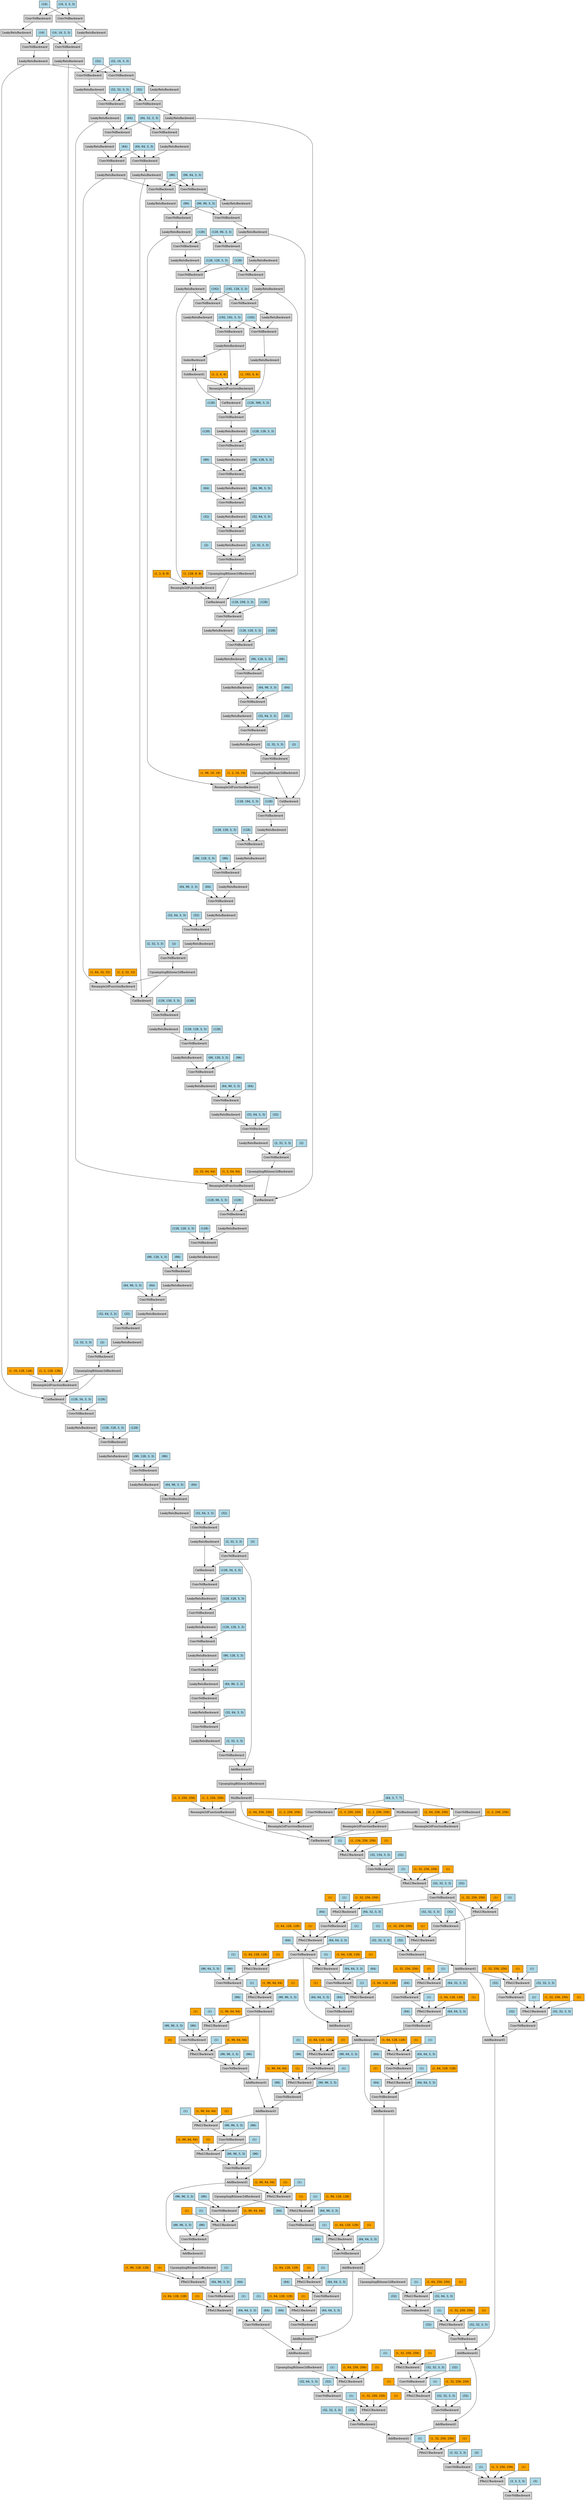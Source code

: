 // LRP
digraph {
	node [shape=box style=filled]
	140433445438032 [label=ConvNdBackward]
	140433444973816 -> 140433445438032
	140433444973816 [label=PReLUBackward]
	140433444566096 -> 140433444973816
	140433444566096 [label=ConvNdBackward]
	140433444973456 -> 140433444566096
	140433444973456 [label=PReLUBackward]
	140433444566480 -> 140433444973456
	140433444566480 [label=AddBackward1]
	140433444566672 -> 140433444566480
	140433444566672 [label=ConvNdBackward]
	140433444972376 -> 140433444566672
	140433444972376 [label=PReLUBackward]
	140433444567056 -> 140433444972376
	140433444567056 [label=ConvNdBackward]
	140433444972016 -> 140433444567056
	140433444972016 [label=PReLUBackward]
	140433444971656 -> 140433444972016
	140433444971656 [label=UpsamplingBilinear2dBackward]
	140433444567568 -> 140433444971656
	140433444567568 [label=AddBackward1]
	140433444567696 -> 140433444567568
	140433444567696 [label=ConvNdBackward]
	140433444970576 -> 140433444567696
	140433444970576 [label=PReLUBackward]
	140433444568080 -> 140433444970576
	140433444568080 [label=ConvNdBackward]
	140433444957792 -> 140433444568080
	140433444957792 [label=PReLUBackward]
	140433444957432 -> 140433444957792
	140433444957432 [label=UpsamplingBilinear2dBackward]
	140433444568592 -> 140433444957432
	140433444568592 [label=AddBackward1]
	140433444568720 -> 140433444568592
	140433444568720 [label=ConvNdBackward]
	140433445477624 -> 140433444568720
	140433445477624 [label=PReLUBackward]
	140433444573264 -> 140433445477624
	140433444573264 [label=ConvNdBackward]
	140433445477264 -> 140433444573264
	140433445477264 [label=PReLUBackward]
	140433444568784 -> 140433445477264
	140433444568784 [label=AddBackward1]
	140433444573776 -> 140433444568784
	140433444573776 [label=ConvNdBackward]
	140433445476904 -> 140433444573776
	140433445476904 [label=PReLUBackward]
	140433444574160 -> 140433445476904
	140433444574160 [label=ConvNdBackward]
	140433445476544 -> 140433444574160
	140433445476544 [label=PReLUBackward]
	140433444573840 -> 140433445476544
	140433444573840 [label=AddBackward1]
	140433444574672 -> 140433444573840
	140433444574672 [label=AddBackward1]
	140433444574864 -> 140433444574672
	140433444574864 [label=ConvNdBackward]
	140433445475464 -> 140433444574864
	140433445475464 [label=PReLUBackward]
	140433444575248 -> 140433445475464
	140433444575248 [label=ConvNdBackward]
	140433445475104 -> 140433444575248
	140433445475104 [label=PReLUBackward]
	140433444574928 -> 140433445475104
	140433444574928 [label=ConvNdBackward]
	140433445464976 -> 140433444574928
	140433445464976 [label=PReLUBackward]
	140433444575952 -> 140433445464976
	140433444575952 [label=ConvNdBackward]
	140433445464616 -> 140433444575952
	140433445464616 [label=PReLUBackward]
	140433444576336 -> 140433445464616
	140433444576336 [label=ConvNdBackward]
	140433445464256 -> 140433444576336
	140433445464256 [label=PReLUBackward]
	140433444576720 -> 140433445464256
	140433444576720 [label=ConvNdBackward]
	140433445463896 -> 140433444576720
	140433445463896 [label=PReLUBackward]
	140433444577104 -> 140433445463896
	140433444577104 [label=ConvNdBackward]
	140433445462816 -> 140433444577104
	140433445462816 [label=PReLUBackward]
	140433444585744 -> 140433445462816
	140433444585744 [label=ConvNdBackward]
	140433445462456 -> 140433444585744
	140433445462456 [label=PReLUBackward]
	140433444586128 -> 140433445462456
	140433444586128 [label=CatBackward]
	140433445456784 -> 140433444586128
	140433445456784 [label=Resample2dFunctionBackward]
	140433444586384 -> 140433445456784
	140433444586384 [label=MulBackward0]
	140433445456424 -> 140433444586384
	140433445456424 [label=UpsamplingBilinear2dBackward]
	140433444586640 -> 140433445456424
	140433444586640 [label=AddBackward1]
	140433444586832 -> 140433444586640
	140433444586832 [label=ConvNdBackward]
	140433444587088 -> 140433444586832
	140433444587088 [label=LeakyReluBackward]
	140433444587280 -> 140433444587088
	140433444587280 [label=ConvNdBackward]
	140433444587472 -> 140433444587280
	140433444587472 [label=LeakyReluBackward]
	140433444587664 -> 140433444587472
	140433444587664 [label=ConvNdBackward]
	140433444587856 -> 140433444587664
	140433444587856 [label=LeakyReluBackward]
	140433444588048 -> 140433444587856
	140433444588048 [label=ConvNdBackward]
	140433444588240 -> 140433444588048
	140433444588240 [label=LeakyReluBackward]
	140433444588432 -> 140433444588240
	140433444588432 [label=ConvNdBackward]
	140433444588624 -> 140433444588432
	140433444588624 [label=LeakyReluBackward]
	140433444588816 -> 140433444588624
	140433444588816 [label=ConvNdBackward]
	140433444589008 -> 140433444588816
	140433444589008 [label=LeakyReluBackward]
	140433444589200 -> 140433444589008
	140433444589200 [label=ConvNdBackward]
	140433444589392 -> 140433444589200
	140433444589392 [label=CatBackward]
	140433444589520 -> 140433444589392
	140433444589520 [label=LeakyReluBackward]
	140433444589776 -> 140433444589520
	140433444589776 [label=ConvNdBackward]
	140433444589968 -> 140433444589776
	140433444589968 [label=LeakyReluBackward]
	140433444590224 -> 140433444589968
	140433444590224 [label=ConvNdBackward]
	140433444590416 -> 140433444590224
	140433444590416 [label=LeakyReluBackward]
	140433444590672 -> 140433444590416
	140433444590672 [label=ConvNdBackward]
	140433444590864 -> 140433444590672
	140433444590864 [label=LeakyReluBackward]
	140433444591120 -> 140433444590864
	140433444591120 [label=ConvNdBackward]
	140433444591312 -> 140433444591120
	140433444591312 [label=LeakyReluBackward]
	140433444591568 -> 140433444591312
	140433444591568 [label=ConvNdBackward]
	140433444591760 -> 140433444591568
	140433444591760 [label=CatBackward]
	140433444591952 -> 140433444591760
	140433444591952 [label=LeakyReluBackward]
	140433444592144 -> 140433444591952
	140433444592144 [label=ConvNdBackward]
	140433444592336 -> 140433444592144
	140433444592336 [label=LeakyReluBackward]
	140433444592592 -> 140433444592336
	140433444592592 [label=ConvNdBackward]
	140433444592784 -> 140433444592592
	140433444592784 [label="(16, 3, 3, 3)" fillcolor=lightblue]
	140433444592720 -> 140433444592592
	140433444592720 [label="(16)" fillcolor=lightblue]
	140433444592272 -> 140433444592144
	140433444592272 [label="(16, 16, 3, 3)" fillcolor=lightblue]
	140433444592400 -> 140433444592144
	140433444592400 [label="(16)" fillcolor=lightblue]
	140433445456064 -> 140433444591760
	140433445456064 [label=Resample2dFunctionBackward]
	140433444592080 -> 140433445456064
	140433444592080 [label=LeakyReluBackward]
	140433444592848 -> 140433444592080
	140433444592848 [label=ConvNdBackward]
	140433444593040 -> 140433444592848
	140433444593040 [label=LeakyReluBackward]
	140433444593168 -> 140433444593040
	140433444593168 [label=ConvNdBackward]
	140433444592784 -> 140433444593168
	140433444592720 -> 140433444593168
	140433444592272 -> 140433444592848
	140433444592400 -> 140433444592848
	140433445455704 -> 140433445456064
	140433445455704 [label=UpsamplingBilinear2dBackward]
	140433444592528 -> 140433445455704
	140433444592528 [label=ConvNdBackward]
	140433444593296 -> 140433444592528
	140433444593296 [label=LeakyReluBackward]
	140433444593488 -> 140433444593296
	140433444593488 [label=ConvNdBackward]
	140433444593616 -> 140433444593488
	140433444593616 [label=LeakyReluBackward]
	140433444598032 -> 140433444593616
	140433444598032 [label=ConvNdBackward]
	140433444598160 -> 140433444598032
	140433444598160 [label=LeakyReluBackward]
	140433444598416 -> 140433444598160
	140433444598416 [label=ConvNdBackward]
	140433444598608 -> 140433444598416
	140433444598608 [label=LeakyReluBackward]
	140433444598864 -> 140433444598608
	140433444598864 [label=ConvNdBackward]
	140433444599056 -> 140433444598864
	140433444599056 [label=LeakyReluBackward]
	140433444599312 -> 140433444599056
	140433444599312 [label=ConvNdBackward]
	140433444599504 -> 140433444599312
	140433444599504 [label=CatBackward]
	140433444599696 -> 140433444599504
	140433444599696 [label=LeakyReluBackward]
	140433444599888 -> 140433444599696
	140433444599888 [label=ConvNdBackward]
	140433444600080 -> 140433444599888
	140433444600080 [label=LeakyReluBackward]
	140433444600336 -> 140433444600080
	140433444600336 [label=ConvNdBackward]
	140433444591952 -> 140433444600336
	140433444600528 -> 140433444600336
	140433444600528 [label="(32, 16, 3, 3)" fillcolor=lightblue]
	140433444600464 -> 140433444600336
	140433444600464 [label="(32)" fillcolor=lightblue]
	140433444600016 -> 140433444599888
	140433444600016 [label="(32, 32, 3, 3)" fillcolor=lightblue]
	140433444600144 -> 140433444599888
	140433444600144 [label="(32)" fillcolor=lightblue]
	140433445455344 -> 140433444599504
	140433445455344 [label=Resample2dFunctionBackward]
	140433444599824 -> 140433445455344
	140433444599824 [label=LeakyReluBackward]
	140433444600592 -> 140433444599824
	140433444600592 [label=ConvNdBackward]
	140433444600784 -> 140433444600592
	140433444600784 [label=LeakyReluBackward]
	140433444600912 -> 140433444600784
	140433444600912 [label=ConvNdBackward]
	140433444592080 -> 140433444600912
	140433444600528 -> 140433444600912
	140433444600464 -> 140433444600912
	140433444600016 -> 140433444600592
	140433444600144 -> 140433444600592
	140433445454984 -> 140433445455344
	140433445454984 [label=UpsamplingBilinear2dBackward]
	140433444600272 -> 140433445454984
	140433444600272 [label=ConvNdBackward]
	140433444601040 -> 140433444600272
	140433444601040 [label=LeakyReluBackward]
	140433444601232 -> 140433444601040
	140433444601232 [label=ConvNdBackward]
	140433444601360 -> 140433444601232
	140433444601360 [label=LeakyReluBackward]
	140433444601616 -> 140433444601360
	140433444601616 [label=ConvNdBackward]
	140433444601744 -> 140433444601616
	140433444601744 [label=LeakyReluBackward]
	140433444606160 -> 140433444601744
	140433444606160 [label=ConvNdBackward]
	140433444606352 -> 140433444606160
	140433444606352 [label=LeakyReluBackward]
	140433444606608 -> 140433444606352
	140433444606608 [label=ConvNdBackward]
	140433444606800 -> 140433444606608
	140433444606800 [label=LeakyReluBackward]
	140433444607056 -> 140433444606800
	140433444607056 [label=ConvNdBackward]
	140433444607248 -> 140433444607056
	140433444607248 [label=CatBackward]
	140433444607440 -> 140433444607248
	140433444607440 [label=LeakyReluBackward]
	140433444607632 -> 140433444607440
	140433444607632 [label=ConvNdBackward]
	140433444607824 -> 140433444607632
	140433444607824 [label=LeakyReluBackward]
	140433444608080 -> 140433444607824
	140433444608080 [label=ConvNdBackward]
	140433444599696 -> 140433444608080
	140433444608272 -> 140433444608080
	140433444608272 [label="(64, 32, 3, 3)" fillcolor=lightblue]
	140433444608208 -> 140433444608080
	140433444608208 [label="(64)" fillcolor=lightblue]
	140433444607760 -> 140433444607632
	140433444607760 [label="(64, 64, 3, 3)" fillcolor=lightblue]
	140433444607888 -> 140433444607632
	140433444607888 [label="(64)" fillcolor=lightblue]
	140433445454624 -> 140433444607248
	140433445454624 [label=Resample2dFunctionBackward]
	140433444607568 -> 140433445454624
	140433444607568 [label=LeakyReluBackward]
	140433444608336 -> 140433444607568
	140433444608336 [label=ConvNdBackward]
	140433444608528 -> 140433444608336
	140433444608528 [label=LeakyReluBackward]
	140433444608656 -> 140433444608528
	140433444608656 [label=ConvNdBackward]
	140433444599824 -> 140433444608656
	140433444608272 -> 140433444608656
	140433444608208 -> 140433444608656
	140433444607760 -> 140433444608336
	140433444607888 -> 140433444608336
	140433445454264 -> 140433445454624
	140433445454264 [label=UpsamplingBilinear2dBackward]
	140433444608016 -> 140433445454264
	140433444608016 [label=ConvNdBackward]
	140433444608784 -> 140433444608016
	140433444608784 [label=LeakyReluBackward]
	140433444608976 -> 140433444608784
	140433444608976 [label=ConvNdBackward]
	140433444609104 -> 140433444608976
	140433444609104 [label=LeakyReluBackward]
	140433444609360 -> 140433444609104
	140433444609360 [label=ConvNdBackward]
	140433444609488 -> 140433444609360
	140433444609488 [label=LeakyReluBackward]
	140433444609744 -> 140433444609488
	140433444609744 [label=ConvNdBackward]
	140433444609936 -> 140433444609744
	140433444609936 [label=LeakyReluBackward]
	140433444610256 -> 140433444609936
	140433444610256 [label=ConvNdBackward]
	140433444610448 -> 140433444610256
	140433444610448 [label=LeakyReluBackward]
	140433444610704 -> 140433444610448
	140433444610704 [label=ConvNdBackward]
	140433444610896 -> 140433444610704
	140433444610896 [label=CatBackward]
	140433444611088 -> 140433444610896
	140433444611088 [label=LeakyReluBackward]
	140433444611280 -> 140433444611088
	140433444611280 [label=ConvNdBackward]
	140433444611472 -> 140433444611280
	140433444611472 [label=LeakyReluBackward]
	140433444611728 -> 140433444611472
	140433444611728 [label=ConvNdBackward]
	140433444607440 -> 140433444611728
	140433444611920 -> 140433444611728
	140433444611920 [label="(96, 64, 3, 3)" fillcolor=lightblue]
	140433444611856 -> 140433444611728
	140433444611856 [label="(96)" fillcolor=lightblue]
	140433444611408 -> 140433444611280
	140433444611408 [label="(96, 96, 3, 3)" fillcolor=lightblue]
	140433444611536 -> 140433444611280
	140433444611536 [label="(96)" fillcolor=lightblue]
	140433445453904 -> 140433444610896
	140433445453904 [label=Resample2dFunctionBackward]
	140433444611216 -> 140433445453904
	140433444611216 [label=LeakyReluBackward]
	140433444611984 -> 140433444611216
	140433444611984 [label=ConvNdBackward]
	140433444612176 -> 140433444611984
	140433444612176 [label=LeakyReluBackward]
	140433444612304 -> 140433444612176
	140433444612304 [label=ConvNdBackward]
	140433444607568 -> 140433444612304
	140433444611920 -> 140433444612304
	140433444611856 -> 140433444612304
	140433444611408 -> 140433444611984
	140433444611536 -> 140433444611984
	140433552096864 -> 140433445453904
	140433552096864 [label=UpsamplingBilinear2dBackward]
	140433444611664 -> 140433552096864
	140433444611664 [label=ConvNdBackward]
	140433444612432 -> 140433444611664
	140433444612432 [label=LeakyReluBackward]
	140433444612624 -> 140433444612432
	140433444612624 [label=ConvNdBackward]
	140433444612752 -> 140433444612624
	140433444612752 [label=LeakyReluBackward]
	140433444613008 -> 140433444612752
	140433444613008 [label=ConvNdBackward]
	140433444613136 -> 140433444613008
	140433444613136 [label=LeakyReluBackward]
	140433444613392 -> 140433444613136
	140433444613392 [label=ConvNdBackward]
	140433444613584 -> 140433444613392
	140433444613584 [label=LeakyReluBackward]
	140433444613840 -> 140433444613584
	140433444613840 [label=ConvNdBackward]
	140433444614032 -> 140433444613840
	140433444614032 [label=LeakyReluBackward]
	140433444618448 -> 140433444614032
	140433444618448 [label=ConvNdBackward]
	140433444618640 -> 140433444618448
	140433444618640 [label=CatBackward]
	140433444618832 -> 140433444618640
	140433444618832 [label=LeakyReluBackward]
	140433444619024 -> 140433444618832
	140433444619024 [label=ConvNdBackward]
	140433444619216 -> 140433444619024
	140433444619216 [label=LeakyReluBackward]
	140433444619472 -> 140433444619216
	140433444619472 [label=ConvNdBackward]
	140433444611088 -> 140433444619472
	140433444619664 -> 140433444619472
	140433444619664 [label="(128, 96, 3, 3)" fillcolor=lightblue]
	140433444619600 -> 140433444619472
	140433444619600 [label="(128)" fillcolor=lightblue]
	140433444619152 -> 140433444619024
	140433444619152 [label="(128, 128, 3, 3)" fillcolor=lightblue]
	140433444619280 -> 140433444619024
	140433444619280 [label="(128)" fillcolor=lightblue]
	140433552096504 -> 140433444618640
	140433552096504 [label=Resample2dFunctionBackward]
	140433444618960 -> 140433552096504
	140433444618960 [label=LeakyReluBackward]
	140433444619728 -> 140433444618960
	140433444619728 [label=ConvNdBackward]
	140433444619920 -> 140433444619728
	140433444619920 [label=LeakyReluBackward]
	140433444620048 -> 140433444619920
	140433444620048 [label=ConvNdBackward]
	140433444611216 -> 140433444620048
	140433444619664 -> 140433444620048
	140433444619600 -> 140433444620048
	140433444619152 -> 140433444619728
	140433444619280 -> 140433444619728
	140433552096144 -> 140433552096504
	140433552096144 [label=UpsamplingBilinear2dBackward]
	140433444619408 -> 140433552096144
	140433444619408 [label=ConvNdBackward]
	140433444620176 -> 140433444619408
	140433444620176 [label=LeakyReluBackward]
	140433444620368 -> 140433444620176
	140433444620368 [label=ConvNdBackward]
	140433444620496 -> 140433444620368
	140433444620496 [label=LeakyReluBackward]
	140433444620752 -> 140433444620496
	140433444620752 [label=ConvNdBackward]
	140433444620880 -> 140433444620752
	140433444620880 [label=LeakyReluBackward]
	140433444621136 -> 140433444620880
	140433444621136 [label=ConvNdBackward]
	140433444621328 -> 140433444621136
	140433444621328 [label=LeakyReluBackward]
	140433444621584 -> 140433444621328
	140433444621584 [label=ConvNdBackward]
	140433444621776 -> 140433444621584
	140433444621776 [label=LeakyReluBackward]
	140433444622032 -> 140433444621776
	140433444622032 [label=ConvNdBackward]
	140433444622224 -> 140433444622032
	140433444622224 [label=CatBackward]
	140433444630672 -> 140433444622224
	140433444630672 [label=LeakyReluBackward]
	140433444630928 -> 140433444630672
	140433444630928 [label=ConvNdBackward]
	140433444631120 -> 140433444630928
	140433444631120 [label=LeakyReluBackward]
	140433444631376 -> 140433444631120
	140433444631376 [label=ConvNdBackward]
	140433444618832 -> 140433444631376
	140433444631568 -> 140433444631376
	140433444631568 [label="(192, 128, 3, 3)" fillcolor=lightblue]
	140433444631504 -> 140433444631376
	140433444631504 [label="(192)" fillcolor=lightblue]
	140433444631056 -> 140433444630928
	140433444631056 [label="(192, 192, 3, 3)" fillcolor=lightblue]
	140433444631184 -> 140433444630928
	140433444631184 [label="(192)" fillcolor=lightblue]
	140433552095784 -> 140433444622224
	140433552095784 [label=Resample2dFunctionBackward]
	140433444630864 -> 140433552095784
	140433444630864 [label=LeakyReluBackward]
	140433444631632 -> 140433444630864
	140433444631632 [label=ConvNdBackward]
	140433444631824 -> 140433444631632
	140433444631824 [label=LeakyReluBackward]
	140433444631952 -> 140433444631824
	140433444631952 [label=ConvNdBackward]
	140433444618960 -> 140433444631952
	140433444631568 -> 140433444631952
	140433444631504 -> 140433444631952
	140433444631056 -> 140433444631632
	140433444631184 -> 140433444631632
	140433444630736 -> 140433552095784
	140433444630736 [label=SubBackward1]
	140433552095424 -> 140433444630736
	140433552095424 [label=IndexBackward]
	140433444630864 -> 140433552095424
	140433552095424 -> 140433444630736
	140433445190832 -> 140433552095784
	140433445190832 [label="(1, 192, 4, 4)" fillcolor=orange]
	140433445188672 -> 140433552095784
	140433445188672 [label="(1, 2, 4, 4)" fillcolor=orange]
	140433444630736 -> 140433444622224
	140433444622160 -> 140433444622032
	140433444622160 [label="(128, 386, 3, 3)" fillcolor=lightblue]
	140433444622288 -> 140433444622032
	140433444622288 [label="(128)" fillcolor=lightblue]
	140433444621712 -> 140433444621584
	140433444621712 [label="(128, 128, 3, 3)" fillcolor=lightblue]
	140433444621840 -> 140433444621584
	140433444621840 [label="(128)" fillcolor=lightblue]
	140433444621264 -> 140433444621136
	140433444621264 [label="(96, 128, 3, 3)" fillcolor=lightblue]
	140433444621392 -> 140433444621136
	140433444621392 [label="(96)" fillcolor=lightblue]
	140433444620816 -> 140433444620752
	140433444620816 [label="(64, 96, 3, 3)" fillcolor=lightblue]
	140433444620944 -> 140433444620752
	140433444620944 [label="(64)" fillcolor=lightblue]
	140433444620432 -> 140433444620368
	140433444620432 [label="(32, 64, 3, 3)" fillcolor=lightblue]
	140433444620560 -> 140433444620368
	140433444620560 [label="(32)" fillcolor=lightblue]
	140433444619984 -> 140433444619408
	140433444619984 [label="(2, 32, 3, 3)" fillcolor=lightblue]
	140433444620112 -> 140433444619408
	140433444620112 [label="(2)" fillcolor=lightblue]
	140433445190760 -> 140433552096504
	140433445190760 [label="(1, 128, 8, 8)" fillcolor=orange]
	140433445188456 -> 140433552096504
	140433445188456 [label="(1, 2, 8, 8)" fillcolor=orange]
	140433552096144 -> 140433444618640
	140433444618576 -> 140433444618448
	140433444618576 [label="(128, 258, 3, 3)" fillcolor=lightblue]
	140433444618704 -> 140433444618448
	140433444618704 [label="(128)" fillcolor=lightblue]
	140433444613968 -> 140433444613840
	140433444613968 [label="(128, 128, 3, 3)" fillcolor=lightblue]
	140433444614096 -> 140433444613840
	140433444614096 [label="(128)" fillcolor=lightblue]
	140433444613520 -> 140433444613392
	140433444613520 [label="(96, 128, 3, 3)" fillcolor=lightblue]
	140433444613648 -> 140433444613392
	140433444613648 [label="(96)" fillcolor=lightblue]
	140433444613072 -> 140433444613008
	140433444613072 [label="(64, 96, 3, 3)" fillcolor=lightblue]
	140433444613200 -> 140433444613008
	140433444613200 [label="(64)" fillcolor=lightblue]
	140433444612688 -> 140433444612624
	140433444612688 [label="(32, 64, 3, 3)" fillcolor=lightblue]
	140433444612816 -> 140433444612624
	140433444612816 [label="(32)" fillcolor=lightblue]
	140433444612240 -> 140433444611664
	140433444612240 [label="(2, 32, 3, 3)" fillcolor=lightblue]
	140433444612368 -> 140433444611664
	140433444612368 [label="(2)" fillcolor=lightblue]
	140433444806808 -> 140433445453904
	140433444806808 [label="(1, 96, 16, 16)" fillcolor=orange]
	140433444806880 -> 140433445453904
	140433444806880 [label="(1, 2, 16, 16)" fillcolor=orange]
	140433552096864 -> 140433444610896
	140433444610832 -> 140433444610704
	140433444610832 [label="(128, 194, 3, 3)" fillcolor=lightblue]
	140433444610960 -> 140433444610704
	140433444610960 [label="(128)" fillcolor=lightblue]
	140433444610384 -> 140433444610256
	140433444610384 [label="(128, 128, 3, 3)" fillcolor=lightblue]
	140433444610512 -> 140433444610256
	140433444610512 [label="(128)" fillcolor=lightblue]
	140433444609872 -> 140433444609744
	140433444609872 [label="(96, 128, 3, 3)" fillcolor=lightblue]
	140433444610000 -> 140433444609744
	140433444610000 [label="(96)" fillcolor=lightblue]
	140433444609424 -> 140433444609360
	140433444609424 [label="(64, 96, 3, 3)" fillcolor=lightblue]
	140433444609552 -> 140433444609360
	140433444609552 [label="(64)" fillcolor=lightblue]
	140433444609040 -> 140433444608976
	140433444609040 [label="(32, 64, 3, 3)" fillcolor=lightblue]
	140433444609168 -> 140433444608976
	140433444609168 [label="(32)" fillcolor=lightblue]
	140433444608592 -> 140433444608016
	140433444608592 [label="(2, 32, 3, 3)" fillcolor=lightblue]
	140433444608720 -> 140433444608016
	140433444608720 [label="(2)" fillcolor=lightblue]
	140433444808896 -> 140433445454624
	140433444808896 [label="(1, 64, 32, 32)" fillcolor=orange]
	140433444810192 -> 140433445454624
	140433444810192 [label="(1, 2, 32, 32)" fillcolor=orange]
	140433445454264 -> 140433444607248
	140433444607184 -> 140433444607056
	140433444607184 [label="(128, 130, 3, 3)" fillcolor=lightblue]
	140433444607312 -> 140433444607056
	140433444607312 [label="(128)" fillcolor=lightblue]
	140433444606736 -> 140433444606608
	140433444606736 [label="(128, 128, 3, 3)" fillcolor=lightblue]
	140433444606864 -> 140433444606608
	140433444606864 [label="(128)" fillcolor=lightblue]
	140433444606288 -> 140433444606160
	140433444606288 [label="(96, 128, 3, 3)" fillcolor=lightblue]
	140433444606416 -> 140433444606160
	140433444606416 [label="(96)" fillcolor=lightblue]
	140433444601680 -> 140433444601616
	140433444601680 [label="(64, 96, 3, 3)" fillcolor=lightblue]
	140433444601808 -> 140433444601616
	140433444601808 [label="(64)" fillcolor=lightblue]
	140433444601296 -> 140433444601232
	140433444601296 [label="(32, 64, 3, 3)" fillcolor=lightblue]
	140433444601424 -> 140433444601232
	140433444601424 [label="(32)" fillcolor=lightblue]
	140433444600848 -> 140433444600272
	140433444600848 [label="(2, 32, 3, 3)" fillcolor=lightblue]
	140433444600976 -> 140433444600272
	140433444600976 [label="(2)" fillcolor=lightblue]
	140433444862360 -> 140433445455344
	140433444862360 [label="(1, 32, 64, 64)" fillcolor=orange]
	140433444862288 -> 140433445455344
	140433444862288 [label="(1, 2, 64, 64)" fillcolor=orange]
	140433445454984 -> 140433444599504
	140433444599440 -> 140433444599312
	140433444599440 [label="(128, 66, 3, 3)" fillcolor=lightblue]
	140433444599568 -> 140433444599312
	140433444599568 [label="(128)" fillcolor=lightblue]
	140433444598992 -> 140433444598864
	140433444598992 [label="(128, 128, 3, 3)" fillcolor=lightblue]
	140433444599120 -> 140433444598864
	140433444599120 [label="(128)" fillcolor=lightblue]
	140433444598544 -> 140433444598416
	140433444598544 [label="(96, 128, 3, 3)" fillcolor=lightblue]
	140433444598672 -> 140433444598416
	140433444598672 [label="(96)" fillcolor=lightblue]
	140433444598096 -> 140433444598032
	140433444598096 [label="(64, 96, 3, 3)" fillcolor=lightblue]
	140433444598224 -> 140433444598032
	140433444598224 [label="(64)" fillcolor=lightblue]
	140433444593552 -> 140433444593488
	140433444593552 [label="(32, 64, 3, 3)" fillcolor=lightblue]
	140433444597840 -> 140433444593488
	140433444597840 [label="(32)" fillcolor=lightblue]
	140433444593104 -> 140433444592528
	140433444593104 [label="(2, 32, 3, 3)" fillcolor=lightblue]
	140433444593232 -> 140433444592528
	140433444593232 [label="(2)" fillcolor=lightblue]
	140433444861424 -> 140433445456064
	140433444861424 [label="(1, 16, 128, 128)" fillcolor=orange]
	140433444862072 -> 140433445456064
	140433444862072 [label="(1, 2, 128, 128)" fillcolor=orange]
	140433445455704 -> 140433444591760
	140433444591696 -> 140433444591568
	140433444591696 [label="(128, 34, 3, 3)" fillcolor=lightblue]
	140433444591824 -> 140433444591568
	140433444591824 [label="(128)" fillcolor=lightblue]
	140433444591248 -> 140433444591120
	140433444591248 [label="(128, 128, 3, 3)" fillcolor=lightblue]
	140433444591376 -> 140433444591120
	140433444591376 [label="(128)" fillcolor=lightblue]
	140433444590800 -> 140433444590672
	140433444590800 [label="(96, 128, 3, 3)" fillcolor=lightblue]
	140433444590928 -> 140433444590672
	140433444590928 [label="(96)" fillcolor=lightblue]
	140433444590352 -> 140433444590224
	140433444590352 [label="(64, 96, 3, 3)" fillcolor=lightblue]
	140433444590480 -> 140433444590224
	140433444590480 [label="(64)" fillcolor=lightblue]
	140433444589904 -> 140433444589776
	140433444589904 [label="(32, 64, 3, 3)" fillcolor=lightblue]
	140433444590032 -> 140433444589776
	140433444590032 [label="(32)" fillcolor=lightblue]
	140433444586896 -> 140433444589392
	140433444586896 [label=ConvNdBackward]
	140433444589520 -> 140433444586896
	140433444590096 -> 140433444586896
	140433444590096 [label="(2, 32, 3, 3)" fillcolor=lightblue]
	140433444589712 -> 140433444586896
	140433444589712 [label="(2)" fillcolor=lightblue]
	140433444589328 -> 140433444589200
	140433444589328 [label="(128, 34, 3, 3)" fillcolor=lightblue]
	140433444588944 -> 140433444588816
	140433444588944 [label="(128, 128, 3, 3)" fillcolor=lightblue]
	140433444588560 -> 140433444588432
	140433444588560 [label="(128, 128, 3, 3)" fillcolor=lightblue]
	140433444588176 -> 140433444588048
	140433444588176 [label="(96, 128, 3, 3)" fillcolor=lightblue]
	140433444587792 -> 140433444587664
	140433444587792 [label="(64, 96, 3, 3)" fillcolor=lightblue]
	140433444587408 -> 140433444587280
	140433444587408 [label="(32, 64, 3, 3)" fillcolor=lightblue]
	140433444587024 -> 140433444586832
	140433444587024 [label="(2, 32, 3, 3)" fillcolor=lightblue]
	140433444586896 -> 140433444586640
	140433444522824 -> 140433445456784
	140433444522824 [label="(1, 3, 256, 256)" fillcolor=orange]
	140433444521312 -> 140433445456784
	140433444521312 [label="(1, 2, 256, 256)" fillcolor=orange]
	140433445457144 -> 140433444586128
	140433445457144 [label=Resample2dFunctionBackward]
	140433444586448 -> 140433445457144
	140433444586448 [label=ConvNdBackward]
	140433444586960 -> 140433444586448
	140433444586960 [label="(64, 3, 7, 7)" fillcolor=lightblue]
	140433444586384 -> 140433445457144
	140433444521816 -> 140433445457144
	140433444521816 [label="(1, 64, 256, 256)" fillcolor=orange]
	140433551908160 -> 140433445457144
	140433551908160 [label="(1, 2, 256, 256)" fillcolor=orange]
	140433445457504 -> 140433444586128
	140433445457504 [label=Resample2dFunctionBackward]
	140433444586512 -> 140433445457504
	140433444586512 [label=MulBackward0]
	140433444586384 -> 140433444586512
	140433551907224 -> 140433445457504
	140433551907224 [label="(1, 3, 256, 256)" fillcolor=orange]
	140433446177680 -> 140433445457504
	140433446177680 [label="(1, 2, 256, 256)" fillcolor=orange]
	140433445462096 -> 140433444586128
	140433445462096 [label=Resample2dFunctionBackward]
	140433444586704 -> 140433445462096
	140433444586704 [label=ConvNdBackward]
	140433444586960 -> 140433444586704
	140433444586512 -> 140433445462096
	140433444489696 -> 140433445462096
	140433444489696 [label="(1, 64, 256, 256)" fillcolor=orange]
	140433444488616 -> 140433445462096
	140433444488616 [label="(1, 2, 256, 256)" fillcolor=orange]
	140433444586192 -> 140433445462456
	140433444586192 [label="(1)" fillcolor=lightblue]
	140433444491136 -> 140433445462456
	140433444491136 [label="(1, 134, 256, 256)" fillcolor=orange]
	140433444490344 -> 140433445462456
	140433444490344 [label="(1)" fillcolor=orange]
	140433444586000 -> 140433444585744
	140433444586000 [label="(32, 134, 3, 3)" fillcolor=lightblue]
	140433444585936 -> 140433444585744
	140433444585936 [label="(32)" fillcolor=lightblue]
	140433444585808 -> 140433445462816
	140433444585808 [label="(1)" fillcolor=lightblue]
	140433444490848 -> 140433445462816
	140433444490848 [label="(1, 32, 256, 256)" fillcolor=orange]
	140433444489912 -> 140433445462816
	140433444489912 [label="(1)" fillcolor=orange]
	140433444585616 -> 140433444577104
	140433444585616 [label="(32, 32, 3, 3)" fillcolor=lightblue]
	140433444585552 -> 140433444577104
	140433444585552 [label="(32)" fillcolor=lightblue]
	140433444577168 -> 140433445463896
	140433444577168 [label="(1)" fillcolor=lightblue]
	140433444487968 -> 140433445463896
	140433444487968 [label="(1, 32, 256, 256)" fillcolor=orange]
	140433444489984 -> 140433445463896
	140433444489984 [label="(1)" fillcolor=orange]
	140433444576976 -> 140433444576720
	140433444576976 [label="(64, 32, 3, 3)" fillcolor=lightblue]
	140433444576912 -> 140433444576720
	140433444576912 [label="(64)" fillcolor=lightblue]
	140433444576784 -> 140433445464256
	140433444576784 [label="(1)" fillcolor=lightblue]
	140433444490488 -> 140433445464256
	140433444490488 [label="(1, 64, 128, 128)" fillcolor=orange]
	140433444487896 -> 140433445464256
	140433444487896 [label="(1)" fillcolor=orange]
	140433444576592 -> 140433444576336
	140433444576592 [label="(64, 64, 3, 3)" fillcolor=lightblue]
	140433444576528 -> 140433444576336
	140433444576528 [label="(64)" fillcolor=lightblue]
	140433444576400 -> 140433445464616
	140433444576400 [label="(1)" fillcolor=lightblue]
	140433445921712 -> 140433445464616
	140433445921712 [label="(1, 64, 128, 128)" fillcolor=orange]
	140433445923008 -> 140433445464616
	140433445923008 [label="(1)" fillcolor=orange]
	140433444576208 -> 140433444575952
	140433444576208 [label="(96, 64, 3, 3)" fillcolor=lightblue]
	140433444576144 -> 140433444575952
	140433444576144 [label="(96)" fillcolor=lightblue]
	140433444576016 -> 140433445464976
	140433444576016 [label="(1)" fillcolor=lightblue]
	140433444897064 -> 140433445464976
	140433444897064 [label="(1, 96, 64, 64)" fillcolor=orange]
	140433444900448 -> 140433445464976
	140433444900448 [label="(1)" fillcolor=orange]
	140433444575824 -> 140433444574928
	140433444575824 [label="(96, 96, 3, 3)" fillcolor=lightblue]
	140433444575760 -> 140433444574928
	140433444575760 [label="(96)" fillcolor=lightblue]
	140433444575632 -> 140433445475104
	140433444575632 [label="(1)" fillcolor=lightblue]
	140433444900520 -> 140433445475104
	140433444900520 [label="(1, 96, 64, 64)" fillcolor=orange]
	140433444897208 -> 140433445475104
	140433444897208 [label="(1)" fillcolor=orange]
	140433444575504 -> 140433444575248
	140433444575504 [label="(96, 96, 3, 3)" fillcolor=lightblue]
	140433444575440 -> 140433444575248
	140433444575440 [label="(96)" fillcolor=lightblue]
	140433444575312 -> 140433445475464
	140433444575312 [label="(1)" fillcolor=lightblue]
	140433444899728 -> 140433445475464
	140433444899728 [label="(1, 96, 64, 64)" fillcolor=orange]
	140433444899872 -> 140433445475464
	140433444899872 [label="(1)" fillcolor=orange]
	140433444575120 -> 140433444574864
	140433444575120 [label="(96, 96, 3, 3)" fillcolor=lightblue]
	140433444575056 -> 140433444574864
	140433444575056 [label="(96)" fillcolor=lightblue]
	140433444574928 -> 140433444574672
	140433444574736 -> 140433444573840
	140433444574736 [label=ConvNdBackward]
	140433445476184 -> 140433444574736
	140433445476184 [label=PReLUBackward]
	140433444575568 -> 140433445476184
	140433444575568 [label=ConvNdBackward]
	140433445475824 -> 140433444575568
	140433445475824 [label=PReLUBackward]
	140433444576656 -> 140433445475824
	140433444576656 [label=AddBackward1]
	140433444577232 -> 140433444576656
	140433444577232 [label=AddBackward1]
	140433444586064 -> 140433444577232
	140433444586064 [label=ConvNdBackward]
	140433445465696 -> 140433444586064
	140433445465696 [label=PReLUBackward]
	140433444587216 -> 140433445465696
	140433444587216 [label=ConvNdBackward]
	140433445465336 -> 140433444587216
	140433445465336 [label=PReLUBackward]
	140433444576336 -> 140433445465336
	140433444588688 -> 140433445465336
	140433444588688 [label="(1)" fillcolor=lightblue]
	140433444898936 -> 140433445465336
	140433444898936 [label="(1, 64, 128, 128)" fillcolor=orange]
	140433444898144 -> 140433445465336
	140433444898144 [label="(1)" fillcolor=orange]
	140433444588304 -> 140433444587216
	140433444588304 [label="(64, 64, 3, 3)" fillcolor=lightblue]
	140433444587984 -> 140433444587216
	140433444587984 [label="(64)" fillcolor=lightblue]
	140433444587600 -> 140433445465696
	140433444587600 [label="(1)" fillcolor=lightblue]
	140433444763840 -> 140433445465696
	140433444763840 [label="(1, 64, 128, 128)" fillcolor=orange]
	140433444765424 -> 140433445465696
	140433444765424 [label="(1)" fillcolor=orange]
	140433444586320 -> 140433444586064
	140433444586320 [label="(64, 64, 3, 3)" fillcolor=lightblue]
	140433444587152 -> 140433444586064
	140433444587152 [label="(64)" fillcolor=lightblue]
	140433444576336 -> 140433444577232
	140433444585680 -> 140433444576656
	140433444585680 [label=ConvNdBackward]
	140433445474744 -> 140433444585680
	140433445474744 [label=PReLUBackward]
	140433444588368 -> 140433445474744
	140433444588368 [label=ConvNdBackward]
	140433445474384 -> 140433444588368
	140433445474384 [label=PReLUBackward]
	140433444590160 -> 140433445474384
	140433444590160 [label=AddBackward1]
	140433444590992 -> 140433444590160
	140433444590992 [label=ConvNdBackward]
	140433445463536 -> 140433444590992
	140433445463536 [label=PReLUBackward]
	140433444592016 -> 140433445463536
	140433444592016 [label=ConvNdBackward]
	140433445463176 -> 140433444592016
	140433445463176 [label=PReLUBackward]
	140433444577104 -> 140433445463176
	140433444597968 -> 140433445463176
	140433444597968 [label="(1)" fillcolor=lightblue]
	140433444765496 -> 140433445463176
	140433444765496 [label="(1, 32, 256, 256)" fillcolor=orange]
	140433444765568 -> 140433445463176
	140433444765568 [label="(1)" fillcolor=orange]
	140433444593424 -> 140433444592016
	140433444593424 [label="(32, 32, 3, 3)" fillcolor=lightblue]
	140433444593360 -> 140433444592016
	140433444593360 [label="(32)" fillcolor=lightblue]
	140433444592464 -> 140433445463536
	140433444592464 [label="(1)" fillcolor=lightblue]
	140433444765280 -> 140433445463536
	140433444765280 [label="(1, 32, 256, 256)" fillcolor=orange]
	140433444764776 -> 140433445463536
	140433444764776 [label="(1)" fillcolor=orange]
	140433444591504 -> 140433444590992
	140433444591504 [label="(32, 32, 3, 3)" fillcolor=lightblue]
	140433444591440 -> 140433444590992
	140433444591440 [label="(32)" fillcolor=lightblue]
	140433444577104 -> 140433444590160
	140433444590544 -> 140433445474384
	140433444590544 [label="(1)" fillcolor=lightblue]
	140433444804440 -> 140433445474384
	140433444804440 [label="(1, 32, 256, 256)" fillcolor=orange]
	140433444804080 -> 140433445474384
	140433444804080 [label="(1)" fillcolor=orange]
	140433444589456 -> 140433444588368
	140433444589456 [label="(64, 32, 3, 3)" fillcolor=lightblue]
	140433444589136 -> 140433444588368
	140433444589136 [label="(64)" fillcolor=lightblue]
	140433444588752 -> 140433445474744
	140433444588752 [label="(1)" fillcolor=lightblue]
	140433444805376 -> 140433445474744
	140433444805376 [label="(1, 64, 128, 128)" fillcolor=orange]
	140433444806240 -> 140433445474744
	140433444806240 [label="(1)" fillcolor=orange]
	140433444587536 -> 140433444585680
	140433444587536 [label="(64, 64, 3, 3)" fillcolor=lightblue]
	140433444586256 -> 140433444585680
	140433444586256 [label="(64)" fillcolor=lightblue]
	140433444576848 -> 140433445475824
	140433444576848 [label="(1)" fillcolor=lightblue]
	140433444803720 -> 140433445475824
	140433444803720 [label="(1, 64, 128, 128)" fillcolor=orange]
	140433444806096 -> 140433445475824
	140433444806096 [label="(1)" fillcolor=orange]
	140433444576272 -> 140433444575568
	140433444576272 [label="(96, 64, 3, 3)" fillcolor=lightblue]
	140433444576080 -> 140433444575568
	140433444576080 [label="(96)" fillcolor=lightblue]
	140433444575696 -> 140433445476184
	140433444575696 [label="(1)" fillcolor=lightblue]
	140433444805880 -> 140433445476184
	140433444805880 [label="(1, 96, 64, 64)" fillcolor=orange]
	140433444806168 -> 140433445476184
	140433444806168 [label="(1)" fillcolor=orange]
	140433444575184 -> 140433444574736
	140433444575184 [label="(96, 96, 3, 3)" fillcolor=lightblue]
	140433444574992 -> 140433444574736
	140433444574992 [label="(96)" fillcolor=lightblue]
	140433444574544 -> 140433445476544
	140433444574544 [label="(1)" fillcolor=lightblue]
	140433444804224 -> 140433445476544
	140433444804224 [label="(1, 96, 64, 64)" fillcolor=orange]
	140433444804944 -> 140433445476544
	140433444804944 [label="(1)" fillcolor=orange]
	140433444574416 -> 140433444574160
	140433444574416 [label="(96, 96, 3, 3)" fillcolor=lightblue]
	140433444574352 -> 140433444574160
	140433444574352 [label="(96)" fillcolor=lightblue]
	140433444574224 -> 140433445476904
	140433444574224 [label="(1)" fillcolor=lightblue]
	140433445185296 -> 140433445476904
	140433445185296 [label="(1, 96, 64, 64)" fillcolor=orange]
	140433445186376 -> 140433445476904
	140433445186376 [label="(1)" fillcolor=orange]
	140433444574032 -> 140433444573776
	140433444574032 [label="(96, 96, 3, 3)" fillcolor=lightblue]
	140433444573968 -> 140433444573776
	140433444573968 [label="(96)" fillcolor=lightblue]
	140433444573840 -> 140433444568784
	140433444573648 -> 140433445477264
	140433444573648 [label="(1)" fillcolor=lightblue]
	140433445187528 -> 140433445477264
	140433445187528 [label="(1, 96, 64, 64)" fillcolor=orange]
	140433445187024 -> 140433445477264
	140433445187024 [label="(1)" fillcolor=orange]
	140433444573520 -> 140433444573264
	140433444573520 [label="(96, 96, 3, 3)" fillcolor=lightblue]
	140433444573456 -> 140433444573264
	140433444573456 [label="(96)" fillcolor=lightblue]
	140433444573328 -> 140433445477624
	140433444573328 [label="(1)" fillcolor=lightblue]
	140433445185008 -> 140433445477624
	140433445185008 [label="(1, 96, 64, 64)" fillcolor=orange]
	140433445186808 -> 140433445477624
	140433445186808 [label="(1)" fillcolor=orange]
	140433444568976 -> 140433444568720
	140433444568976 [label="(96, 96, 3, 3)" fillcolor=lightblue]
	140433444568912 -> 140433444568720
	140433444568912 [label="(96)" fillcolor=lightblue]
	140433444568784 -> 140433444568592
	140433444568464 -> 140433444957792
	140433444568464 [label="(1)" fillcolor=lightblue]
	140433445186736 -> 140433444957792
	140433445186736 [label="(1, 96, 128, 128)" fillcolor=orange]
	140433445185584 -> 140433444957792
	140433445185584 [label="(1)" fillcolor=orange]
	140433444568336 -> 140433444568080
	140433444568336 [label="(64, 96, 3, 3)" fillcolor=lightblue]
	140433444568272 -> 140433444568080
	140433444568272 [label="(64)" fillcolor=lightblue]
	140433444568144 -> 140433444970576
	140433444568144 [label="(1)" fillcolor=lightblue]
	140433444925952 -> 140433444970576
	140433444925952 [label="(1, 64, 128, 128)" fillcolor=orange]
	140433444929336 -> 140433444970576
	140433444929336 [label="(1)" fillcolor=orange]
	140433444567952 -> 140433444567696
	140433444567952 [label="(64, 64, 3, 3)" fillcolor=lightblue]
	140433444567888 -> 140433444567696
	140433444567888 [label="(64)" fillcolor=lightblue]
	140433444567760 -> 140433444567568
	140433444567760 [label=AddBackward1]
	140433444568016 -> 140433444567760
	140433444568016 [label=ConvNdBackward]
	140433444971296 -> 140433444568016
	140433444971296 [label=PReLUBackward]
	140433444569040 -> 140433444971296
	140433444569040 [label=ConvNdBackward]
	140433444970936 -> 140433444569040
	140433444970936 [label=PReLUBackward]
	140433444568208 -> 140433444970936
	140433444568208 [label=AddBackward1]
	140433444574608 -> 140433444568208
	140433444574608 [label=ConvNdBackward]
	140433444954552 -> 140433444574608
	140433444954552 [label=PReLUBackward]
	140433444585872 -> 140433444954552
	140433444585872 [label=ConvNdBackward]
	140433444954192 -> 140433444585872
	140433444954192 [label=PReLUBackward]
	140433445477984 -> 140433444954192
	140433445477984 [label=UpsamplingBilinear2dBackward]
	140433444568784 -> 140433445477984
	140433444591888 -> 140433444954192
	140433444591888 [label="(1)" fillcolor=lightblue]
	140433444928256 -> 140433444954192
	140433444928256 [label="(1, 96, 128, 128)" fillcolor=orange]
	140433444928616 -> 140433444954192
	140433444928616 [label="(1)" fillcolor=orange]
	140433444590608 -> 140433444585872
	140433444590608 [label="(64, 96, 3, 3)" fillcolor=lightblue]
	140433444589648 -> 140433444585872
	140433444589648 [label="(64)" fillcolor=lightblue]
	140433444587920 -> 140433444954552
	140433444587920 [label="(1)" fillcolor=lightblue]
	140433444925880 -> 140433444954552
	140433444925880 [label="(1, 64, 128, 128)" fillcolor=orange]
	140433444926456 -> 140433444954552
	140433444926456 [label="(1)" fillcolor=orange]
	140433444576464 -> 140433444574608
	140433444576464 [label="(64, 64, 3, 3)" fillcolor=lightblue]
	140433444575888 -> 140433444574608
	140433444575888 [label="(64)" fillcolor=lightblue]
	140433444574800 -> 140433444568208
	140433444574800 [label=AddBackward1]
	140433444577040 -> 140433444574800
	140433444577040 [label=ConvNdBackward]
	140433444955272 -> 140433444577040
	140433444955272 [label=PReLUBackward]
	140433444598288 -> 140433444955272
	140433444598288 [label=ConvNdBackward]
	140433444954912 -> 140433444598288
	140433444954912 [label=PReLUBackward]
	140433444576656 -> 140433444954912
	140433444599632 -> 140433444954912
	140433444599632 [label="(1)" fillcolor=lightblue]
	140433444752920 -> 140433444954912
	140433444752920 [label="(1, 64, 128, 128)" fillcolor=orange]
	140433444751984 -> 140433444954912
	140433444751984 [label="(1)" fillcolor=orange]
	140433444599184 -> 140433444598288
	140433444599184 [label="(64, 64, 3, 3)" fillcolor=lightblue]
	140433444598800 -> 140433444598288
	140433444598800 [label="(64)" fillcolor=lightblue]
	140433444598352 -> 140433444955272
	140433444598352 [label="(1)" fillcolor=lightblue]
	140433444752344 -> 140433444955272
	140433444752344 [label="(1, 64, 128, 128)" fillcolor=orange]
	140433444752776 -> 140433444955272
	140433444752776 [label="(1)" fillcolor=orange]
	140433444592912 -> 140433444577040
	140433444592912 [label="(64, 64, 3, 3)" fillcolor=lightblue]
	140433444591056 -> 140433444577040
	140433444591056 [label="(64)" fillcolor=lightblue]
	140433444576656 -> 140433444574800
	140433444574288 -> 140433444970936
	140433444574288 [label="(1)" fillcolor=lightblue]
	140433444750976 -> 140433444970936
	140433444750976 [label="(1, 64, 128, 128)" fillcolor=orange]
	140433444751840 -> 140433444970936
	140433444751840 [label="(1)" fillcolor=orange]
	140433444573904 -> 140433444569040
	140433444573904 [label="(64, 64, 3, 3)" fillcolor=lightblue]
	140433444573712 -> 140433444569040
	140433444573712 [label="(64)" fillcolor=lightblue]
	140433444573392 -> 140433444971296
	140433444573392 [label="(1)" fillcolor=lightblue]
	140433444750616 -> 140433444971296
	140433444750616 [label="(1, 64, 128, 128)" fillcolor=orange]
	140433444753064 -> 140433444971296
	140433444753064 [label="(1)" fillcolor=orange]
	140433444568656 -> 140433444568016
	140433444568656 [label="(64, 64, 3, 3)" fillcolor=lightblue]
	140433444568528 -> 140433444568016
	140433444568528 [label="(64)" fillcolor=lightblue]
	140433444568208 -> 140433444567760
	140433444567440 -> 140433444972016
	140433444567440 [label="(1)" fillcolor=lightblue]
	140433444752992 -> 140433444972016
	140433444752992 [label="(1, 64, 256, 256)" fillcolor=orange]
	140433444702040 -> 140433444972016
	140433444702040 [label="(1)" fillcolor=orange]
	140433444567312 -> 140433444567056
	140433444567312 [label="(32, 64, 3, 3)" fillcolor=lightblue]
	140433444567248 -> 140433444567056
	140433444567248 [label="(32)" fillcolor=lightblue]
	140433444567120 -> 140433444972376
	140433444567120 [label="(1)" fillcolor=lightblue]
	140433444701104 -> 140433444972376
	140433444701104 [label="(1, 32, 256, 256)" fillcolor=orange]
	140433444701464 -> 140433444972376
	140433444701464 [label="(1)" fillcolor=orange]
	140433444566928 -> 140433444566672
	140433444566928 [label="(32, 32, 3, 3)" fillcolor=lightblue]
	140433444566864 -> 140433444566672
	140433444566864 [label="(32)" fillcolor=lightblue]
	140433444566736 -> 140433444566480
	140433444566736 [label=AddBackward1]
	140433444566992 -> 140433444566736
	140433444566992 [label=ConvNdBackward]
	140433444973096 -> 140433444566992
	140433444973096 [label=PReLUBackward]
	140433444568400 -> 140433444973096
	140433444568400 [label=ConvNdBackward]
	140433444972736 -> 140433444568400
	140433444972736 [label=PReLUBackward]
	140433444567184 -> 140433444972736
	140433444567184 [label=AddBackward1]
	140433444598736 -> 140433444567184
	140433444598736 [label=ConvNdBackward]
	140433444956352 -> 140433444598736
	140433444956352 [label=PReLUBackward]
	140433444601168 -> 140433444956352
	140433444601168 [label=ConvNdBackward]
	140433444955992 -> 140433444601168
	140433444955992 [label=PReLUBackward]
	140433444955632 -> 140433444955992
	140433444955632 [label=UpsamplingBilinear2dBackward]
	140433444568208 -> 140433444955632
	140433444606544 -> 140433444955992
	140433444606544 [label="(1)" fillcolor=lightblue]
	140433444700384 -> 140433444955992
	140433444700384 [label="(1, 64, 256, 256)" fillcolor=orange]
	140433444703768 -> 140433444955992
	140433444703768 [label="(1)" fillcolor=orange]
	140433444606096 -> 140433444601168
	140433444606096 [label="(32, 64, 3, 3)" fillcolor=lightblue]
	140433444606032 -> 140433444601168
	140433444606032 [label="(32)" fillcolor=lightblue]
	140433444601488 -> 140433444956352
	140433444601488 [label="(1)" fillcolor=lightblue]
	140433444703264 -> 140433444956352
	140433444703264 [label="(1, 32, 256, 256)" fillcolor=orange]
	140433444703048 -> 140433444956352
	140433444703048 [label="(1)" fillcolor=orange]
	140433444600656 -> 140433444598736
	140433444600656 [label="(32, 32, 3, 3)" fillcolor=lightblue]
	140433444600208 -> 140433444598736
	140433444600208 [label="(32)" fillcolor=lightblue]
	140433444599248 -> 140433444567184
	140433444599248 [label=AddBackward1]
	140433444601104 -> 140433444599248
	140433444601104 [label=ConvNdBackward]
	140433444957072 -> 140433444601104
	140433444957072 [label=PReLUBackward]
	140433444607376 -> 140433444957072
	140433444607376 [label=ConvNdBackward]
	140433444956712 -> 140433444607376
	140433444956712 [label=PReLUBackward]
	140433444590160 -> 140433444956712
	140433444609232 -> 140433444956712
	140433444609232 [label="(1)" fillcolor=lightblue]
	140433445994720 -> 140433444956712
	140433445994720 [label="(1, 32, 256, 256)" fillcolor=orange]
	140433445994576 -> 140433444956712
	140433445994576 [label="(1)" fillcolor=orange]
	140433444608848 -> 140433444607376
	140433444608848 [label="(32, 32, 3, 3)" fillcolor=lightblue]
	140433444608400 -> 140433444607376
	140433444608400 [label="(32)" fillcolor=lightblue]
	140433444607504 -> 140433444957072
	140433444607504 [label="(1)" fillcolor=lightblue]
	140433444901160 -> 140433444957072
	140433444901160 [label="(1, 32, 256, 256)" fillcolor=orange]
	140433444902888 -> 140433444957072
	140433444902888 [label="(1)" fillcolor=orange]
	140433444606928 -> 140433444601104
	140433444606928 [label="(32, 32, 3, 3)" fillcolor=lightblue]
	140433444606480 -> 140433444601104
	140433444606480 [label="(32)" fillcolor=lightblue]
	140433444590160 -> 140433444599248
	140433444589072 -> 140433444972736
	140433444589072 [label="(1)" fillcolor=lightblue]
	140433444902240 -> 140433444972736
	140433444902240 [label="(1, 32, 256, 256)" fillcolor=orange]
	140433444902384 -> 140433444972736
	140433444902384 [label="(1)" fillcolor=orange]
	140433444574480 -> 140433444568400
	140433444574480 [label="(32, 32, 3, 3)" fillcolor=lightblue]
	140433444574096 -> 140433444568400
	140433444574096 [label="(32)" fillcolor=lightblue]
	140433444568848 -> 140433444973096
	140433444568848 [label="(1)" fillcolor=lightblue]
	140433444901736 -> 140433444973096
	140433444901736 [label="(1, 32, 256, 256)" fillcolor=orange]
	140433444902096 -> 140433444973096
	140433444902096 [label="(1)" fillcolor=orange]
	140433444567632 -> 140433444566992
	140433444567632 [label="(32, 32, 3, 3)" fillcolor=lightblue]
	140433444567504 -> 140433444566992
	140433444567504 [label="(32)" fillcolor=lightblue]
	140433444567184 -> 140433444566736
	140433444566544 -> 140433444973456
	140433444566544 [label="(1)" fillcolor=lightblue]
	140433444901304 -> 140433444973456
	140433444901304 [label="(1, 32, 256, 256)" fillcolor=orange]
	140433444901520 -> 140433444973456
	140433444901520 [label="(1)" fillcolor=orange]
	140433444566352 -> 140433444566096
	140433444566352 [label="(3, 32, 3, 3)" fillcolor=lightblue]
	140433444566288 -> 140433444566096
	140433444566288 [label="(3)" fillcolor=lightblue]
	140433444566160 -> 140433444973816
	140433444566160 [label="(1)" fillcolor=lightblue]
	140433444904904 -> 140433444973816
	140433444904904 [label="(1, 3, 256, 256)" fillcolor=orange]
	140433444904760 -> 140433444973816
	140433444904760 [label="(1)" fillcolor=orange]
	140433444565968 -> 140433445438032
	140433444565968 [label="(3, 3, 3, 3)" fillcolor=lightblue]
	140433444565904 -> 140433445438032
	140433444565904 [label="(3)" fillcolor=lightblue]
}
